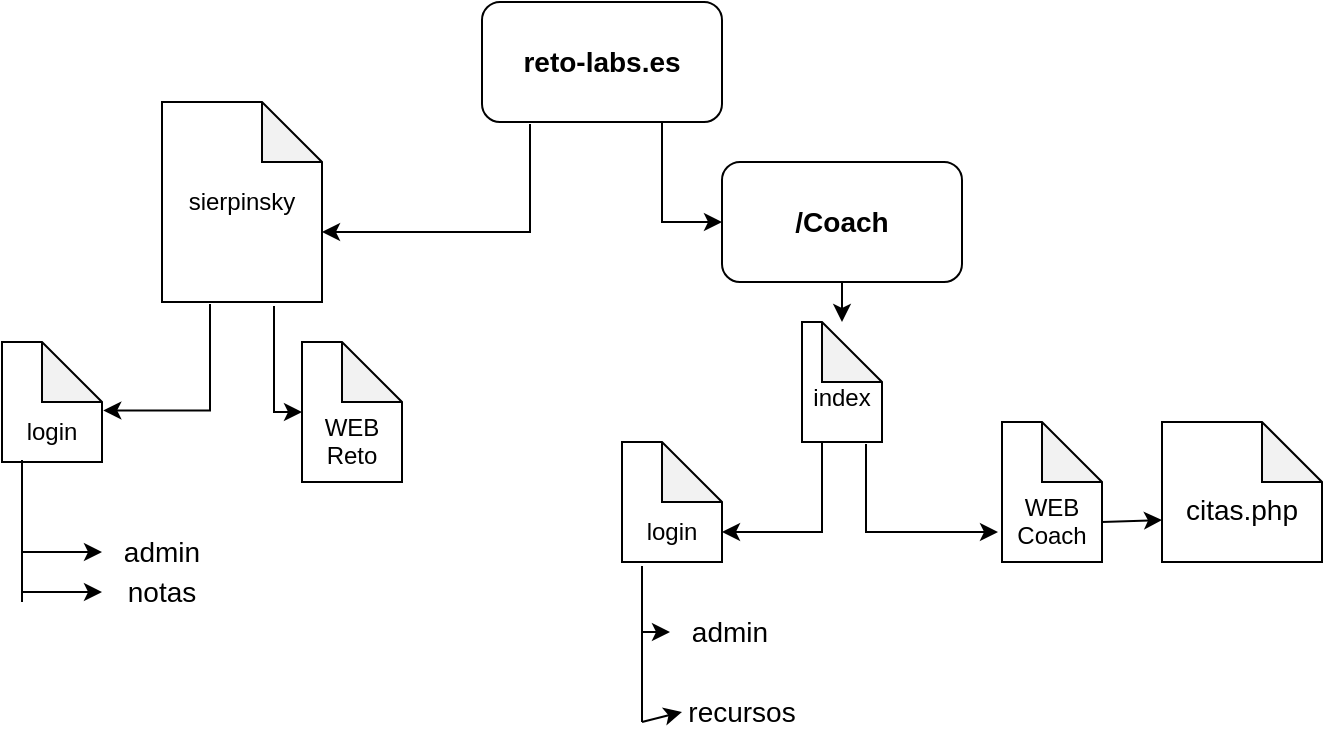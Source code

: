 <mxfile version="20.8.23" type="github">
  <diagram name="Página-1" id="P6ecBl5gnrjqD-7WxXa5">
    <mxGraphModel dx="806" dy="439" grid="1" gridSize="10" guides="1" tooltips="1" connect="1" arrows="1" fold="1" page="1" pageScale="1" pageWidth="827" pageHeight="1169" math="0" shadow="0">
      <root>
        <mxCell id="0" />
        <mxCell id="1" parent="0" />
        <mxCell id="hSI3d2UWb_6bu5Vk_A2x-1" value="&lt;b&gt;&lt;font style=&quot;font-size: 14px;&quot;&gt;reto-labs.es&lt;/font&gt;&lt;/b&gt;" style="rounded=1;whiteSpace=wrap;html=1;" vertex="1" parent="1">
          <mxGeometry x="320" y="40" width="120" height="60" as="geometry" />
        </mxCell>
        <mxCell id="hSI3d2UWb_6bu5Vk_A2x-2" value="sierpinsky" style="shape=note;whiteSpace=wrap;html=1;backgroundOutline=1;darkOpacity=0.05;" vertex="1" parent="1">
          <mxGeometry x="160" y="90" width="80" height="100" as="geometry" />
        </mxCell>
        <mxCell id="hSI3d2UWb_6bu5Vk_A2x-3" value="&lt;div&gt;&lt;br&gt;&lt;/div&gt;&lt;div&gt;&lt;br&gt;&lt;/div&gt;&lt;div&gt;WEB&lt;/div&gt;&lt;div&gt;Reto&lt;/div&gt;" style="shape=note;whiteSpace=wrap;html=1;backgroundOutline=1;darkOpacity=0.05;" vertex="1" parent="1">
          <mxGeometry x="230" y="210" width="50" height="70" as="geometry" />
        </mxCell>
        <mxCell id="hSI3d2UWb_6bu5Vk_A2x-4" value="&lt;br&gt;&lt;div&gt;&lt;br&gt;&lt;/div&gt;&lt;div&gt;login&lt;/div&gt;" style="shape=note;whiteSpace=wrap;html=1;backgroundOutline=1;darkOpacity=0.05;" vertex="1" parent="1">
          <mxGeometry x="80" y="210" width="50" height="60" as="geometry" />
        </mxCell>
        <mxCell id="hSI3d2UWb_6bu5Vk_A2x-5" value="" style="endArrow=classic;html=1;rounded=0;exitX=0.2;exitY=1.017;exitDx=0;exitDy=0;entryX=0;entryY=0;entryDx=80;entryDy=65;entryPerimeter=0;edgeStyle=orthogonalEdgeStyle;exitPerimeter=0;" edge="1" parent="1" source="hSI3d2UWb_6bu5Vk_A2x-1" target="hSI3d2UWb_6bu5Vk_A2x-2">
          <mxGeometry width="50" height="50" relative="1" as="geometry">
            <mxPoint x="390" y="260" as="sourcePoint" />
            <mxPoint x="440" y="210" as="targetPoint" />
          </mxGeometry>
        </mxCell>
        <mxCell id="hSI3d2UWb_6bu5Vk_A2x-6" value="" style="endArrow=classic;html=1;rounded=0;exitX=0.3;exitY=1.01;exitDx=0;exitDy=0;exitPerimeter=0;entryX=1.013;entryY=0.57;entryDx=0;entryDy=0;entryPerimeter=0;edgeStyle=orthogonalEdgeStyle;" edge="1" parent="1" source="hSI3d2UWb_6bu5Vk_A2x-2" target="hSI3d2UWb_6bu5Vk_A2x-4">
          <mxGeometry width="50" height="50" relative="1" as="geometry">
            <mxPoint x="390" y="260" as="sourcePoint" />
            <mxPoint x="440" y="210" as="targetPoint" />
          </mxGeometry>
        </mxCell>
        <mxCell id="hSI3d2UWb_6bu5Vk_A2x-7" value="&lt;b&gt;&lt;font style=&quot;font-size: 14px;&quot;&gt;/Coach&lt;/font&gt;&lt;/b&gt;" style="rounded=1;whiteSpace=wrap;html=1;" vertex="1" parent="1">
          <mxGeometry x="440" y="120" width="120" height="60" as="geometry" />
        </mxCell>
        <mxCell id="hSI3d2UWb_6bu5Vk_A2x-8" value="" style="endArrow=classic;html=1;rounded=0;exitX=0.75;exitY=1;exitDx=0;exitDy=0;entryX=0;entryY=0.5;entryDx=0;entryDy=0;edgeStyle=orthogonalEdgeStyle;" edge="1" parent="1" source="hSI3d2UWb_6bu5Vk_A2x-1" target="hSI3d2UWb_6bu5Vk_A2x-7">
          <mxGeometry width="50" height="50" relative="1" as="geometry">
            <mxPoint x="390" y="260" as="sourcePoint" />
            <mxPoint x="440" y="210" as="targetPoint" />
          </mxGeometry>
        </mxCell>
        <mxCell id="hSI3d2UWb_6bu5Vk_A2x-9" value="&lt;div&gt;&lt;br&gt;&lt;/div&gt;&lt;div&gt;index&lt;/div&gt;" style="shape=note;whiteSpace=wrap;html=1;backgroundOutline=1;darkOpacity=0.05;" vertex="1" parent="1">
          <mxGeometry x="480" y="200" width="40" height="60" as="geometry" />
        </mxCell>
        <mxCell id="hSI3d2UWb_6bu5Vk_A2x-10" value="&lt;br&gt;&lt;div&gt;&lt;br&gt;&lt;/div&gt;&lt;div&gt;login&lt;/div&gt;" style="shape=note;whiteSpace=wrap;html=1;backgroundOutline=1;darkOpacity=0.05;" vertex="1" parent="1">
          <mxGeometry x="390" y="260" width="50" height="60" as="geometry" />
        </mxCell>
        <mxCell id="hSI3d2UWb_6bu5Vk_A2x-11" value="&lt;div&gt;&lt;br&gt;&lt;/div&gt;&lt;div&gt;&lt;br&gt;&lt;/div&gt;&lt;div&gt;WEB&lt;/div&gt;&lt;div&gt;Coach&lt;br&gt;&lt;/div&gt;" style="shape=note;whiteSpace=wrap;html=1;backgroundOutline=1;darkOpacity=0.05;" vertex="1" parent="1">
          <mxGeometry x="580" y="250" width="50" height="70" as="geometry" />
        </mxCell>
        <mxCell id="hSI3d2UWb_6bu5Vk_A2x-12" value="" style="endArrow=classic;html=1;rounded=0;entryX=0;entryY=0.5;entryDx=0;entryDy=0;entryPerimeter=0;exitX=0.7;exitY=1.02;exitDx=0;exitDy=0;exitPerimeter=0;edgeStyle=orthogonalEdgeStyle;" edge="1" parent="1" source="hSI3d2UWb_6bu5Vk_A2x-2" target="hSI3d2UWb_6bu5Vk_A2x-3">
          <mxGeometry width="50" height="50" relative="1" as="geometry">
            <mxPoint x="390" y="260" as="sourcePoint" />
            <mxPoint x="440" y="210" as="targetPoint" />
          </mxGeometry>
        </mxCell>
        <mxCell id="hSI3d2UWb_6bu5Vk_A2x-13" value="" style="endArrow=classic;html=1;rounded=0;fontSize=14;exitX=0.5;exitY=1;exitDx=0;exitDy=0;" edge="1" parent="1" source="hSI3d2UWb_6bu5Vk_A2x-7" target="hSI3d2UWb_6bu5Vk_A2x-9">
          <mxGeometry width="50" height="50" relative="1" as="geometry">
            <mxPoint x="390" y="260" as="sourcePoint" />
            <mxPoint x="440" y="210" as="targetPoint" />
          </mxGeometry>
        </mxCell>
        <mxCell id="hSI3d2UWb_6bu5Vk_A2x-14" value="" style="endArrow=classic;html=1;rounded=0;fontSize=14;exitX=0.5;exitY=1;exitDx=0;exitDy=0;exitPerimeter=0;entryX=0;entryY=0;entryDx=50;entryDy=45;entryPerimeter=0;edgeStyle=orthogonalEdgeStyle;" edge="1" parent="1" source="hSI3d2UWb_6bu5Vk_A2x-9" target="hSI3d2UWb_6bu5Vk_A2x-10">
          <mxGeometry width="50" height="50" relative="1" as="geometry">
            <mxPoint x="390" y="260" as="sourcePoint" />
            <mxPoint x="440" y="210" as="targetPoint" />
            <Array as="points">
              <mxPoint x="490" y="260" />
              <mxPoint x="490" y="305" />
            </Array>
          </mxGeometry>
        </mxCell>
        <mxCell id="hSI3d2UWb_6bu5Vk_A2x-15" value="" style="endArrow=classic;html=1;rounded=0;fontSize=14;entryX=-0.04;entryY=0.786;entryDx=0;entryDy=0;entryPerimeter=0;exitX=0.8;exitY=1.017;exitDx=0;exitDy=0;exitPerimeter=0;edgeStyle=orthogonalEdgeStyle;" edge="1" parent="1" source="hSI3d2UWb_6bu5Vk_A2x-9" target="hSI3d2UWb_6bu5Vk_A2x-11">
          <mxGeometry width="50" height="50" relative="1" as="geometry">
            <mxPoint x="390" y="260" as="sourcePoint" />
            <mxPoint x="440" y="210" as="targetPoint" />
          </mxGeometry>
        </mxCell>
        <mxCell id="hSI3d2UWb_6bu5Vk_A2x-16" value="&lt;div&gt;&lt;br&gt;&lt;/div&gt;&lt;div&gt;&lt;br&gt;&lt;/div&gt;&lt;div&gt;citas.php&lt;/div&gt;&lt;div&gt;&lt;br&gt;&lt;/div&gt;" style="shape=note;whiteSpace=wrap;html=1;backgroundOutline=1;darkOpacity=0.05;fontSize=14;" vertex="1" parent="1">
          <mxGeometry x="660" y="250" width="80" height="70" as="geometry" />
        </mxCell>
        <mxCell id="hSI3d2UWb_6bu5Vk_A2x-17" value="" style="endArrow=classic;html=1;rounded=0;fontSize=14;exitX=0;exitY=0;exitDx=50;exitDy=50;exitPerimeter=0;entryX=0;entryY=0.7;entryDx=0;entryDy=0;entryPerimeter=0;" edge="1" parent="1" source="hSI3d2UWb_6bu5Vk_A2x-11" target="hSI3d2UWb_6bu5Vk_A2x-16">
          <mxGeometry width="50" height="50" relative="1" as="geometry">
            <mxPoint x="390" y="260" as="sourcePoint" />
            <mxPoint x="440" y="210" as="targetPoint" />
          </mxGeometry>
        </mxCell>
        <mxCell id="hSI3d2UWb_6bu5Vk_A2x-18" value="admin" style="text;html=1;strokeColor=none;fillColor=none;align=center;verticalAlign=middle;whiteSpace=wrap;rounded=0;fontSize=14;" vertex="1" parent="1">
          <mxGeometry x="414" y="340" width="60" height="30" as="geometry" />
        </mxCell>
        <mxCell id="hSI3d2UWb_6bu5Vk_A2x-19" value="recursos" style="text;html=1;strokeColor=none;fillColor=none;align=center;verticalAlign=middle;whiteSpace=wrap;rounded=0;fontSize=14;" vertex="1" parent="1">
          <mxGeometry x="420" y="380" width="60" height="30" as="geometry" />
        </mxCell>
        <mxCell id="hSI3d2UWb_6bu5Vk_A2x-20" value="" style="endArrow=none;html=1;rounded=0;fontSize=14;entryX=0.2;entryY=1.033;entryDx=0;entryDy=0;entryPerimeter=0;" edge="1" parent="1" target="hSI3d2UWb_6bu5Vk_A2x-10">
          <mxGeometry width="50" height="50" relative="1" as="geometry">
            <mxPoint x="400" y="400" as="sourcePoint" />
            <mxPoint x="440" y="240" as="targetPoint" />
          </mxGeometry>
        </mxCell>
        <mxCell id="hSI3d2UWb_6bu5Vk_A2x-21" value="" style="endArrow=classic;html=1;rounded=0;fontSize=14;entryX=0;entryY=0.5;entryDx=0;entryDy=0;" edge="1" parent="1" target="hSI3d2UWb_6bu5Vk_A2x-19">
          <mxGeometry width="50" height="50" relative="1" as="geometry">
            <mxPoint x="400" y="400" as="sourcePoint" />
            <mxPoint x="440" y="240" as="targetPoint" />
          </mxGeometry>
        </mxCell>
        <mxCell id="hSI3d2UWb_6bu5Vk_A2x-22" value="" style="endArrow=classic;html=1;rounded=0;fontSize=14;entryX=0;entryY=0.5;entryDx=0;entryDy=0;" edge="1" parent="1" target="hSI3d2UWb_6bu5Vk_A2x-18">
          <mxGeometry width="50" height="50" relative="1" as="geometry">
            <mxPoint x="400" y="355" as="sourcePoint" />
            <mxPoint x="440" y="240" as="targetPoint" />
          </mxGeometry>
        </mxCell>
        <mxCell id="hSI3d2UWb_6bu5Vk_A2x-23" value="&lt;div&gt;admin&lt;/div&gt;" style="text;html=1;strokeColor=none;fillColor=none;align=center;verticalAlign=middle;whiteSpace=wrap;rounded=0;fontSize=14;" vertex="1" parent="1">
          <mxGeometry x="130" y="300" width="60" height="30" as="geometry" />
        </mxCell>
        <mxCell id="hSI3d2UWb_6bu5Vk_A2x-24" value="notas" style="text;html=1;strokeColor=none;fillColor=none;align=center;verticalAlign=middle;whiteSpace=wrap;rounded=0;fontSize=14;" vertex="1" parent="1">
          <mxGeometry x="130" y="320" width="60" height="30" as="geometry" />
        </mxCell>
        <mxCell id="hSI3d2UWb_6bu5Vk_A2x-25" value="" style="endArrow=none;html=1;rounded=0;fontSize=14;entryX=0.2;entryY=0.983;entryDx=0;entryDy=0;entryPerimeter=0;" edge="1" parent="1" target="hSI3d2UWb_6bu5Vk_A2x-4">
          <mxGeometry width="50" height="50" relative="1" as="geometry">
            <mxPoint x="90" y="340" as="sourcePoint" />
            <mxPoint x="440" y="240" as="targetPoint" />
          </mxGeometry>
        </mxCell>
        <mxCell id="hSI3d2UWb_6bu5Vk_A2x-26" value="" style="endArrow=classic;html=1;rounded=0;fontSize=14;entryX=0;entryY=0.5;entryDx=0;entryDy=0;" edge="1" parent="1" target="hSI3d2UWb_6bu5Vk_A2x-23">
          <mxGeometry width="50" height="50" relative="1" as="geometry">
            <mxPoint x="90" y="315" as="sourcePoint" />
            <mxPoint x="440" y="240" as="targetPoint" />
          </mxGeometry>
        </mxCell>
        <mxCell id="hSI3d2UWb_6bu5Vk_A2x-27" value="" style="endArrow=classic;html=1;rounded=0;fontSize=14;entryX=0;entryY=0.5;entryDx=0;entryDy=0;" edge="1" parent="1" target="hSI3d2UWb_6bu5Vk_A2x-24">
          <mxGeometry width="50" height="50" relative="1" as="geometry">
            <mxPoint x="90" y="335" as="sourcePoint" />
            <mxPoint x="440" y="240" as="targetPoint" />
          </mxGeometry>
        </mxCell>
      </root>
    </mxGraphModel>
  </diagram>
</mxfile>
